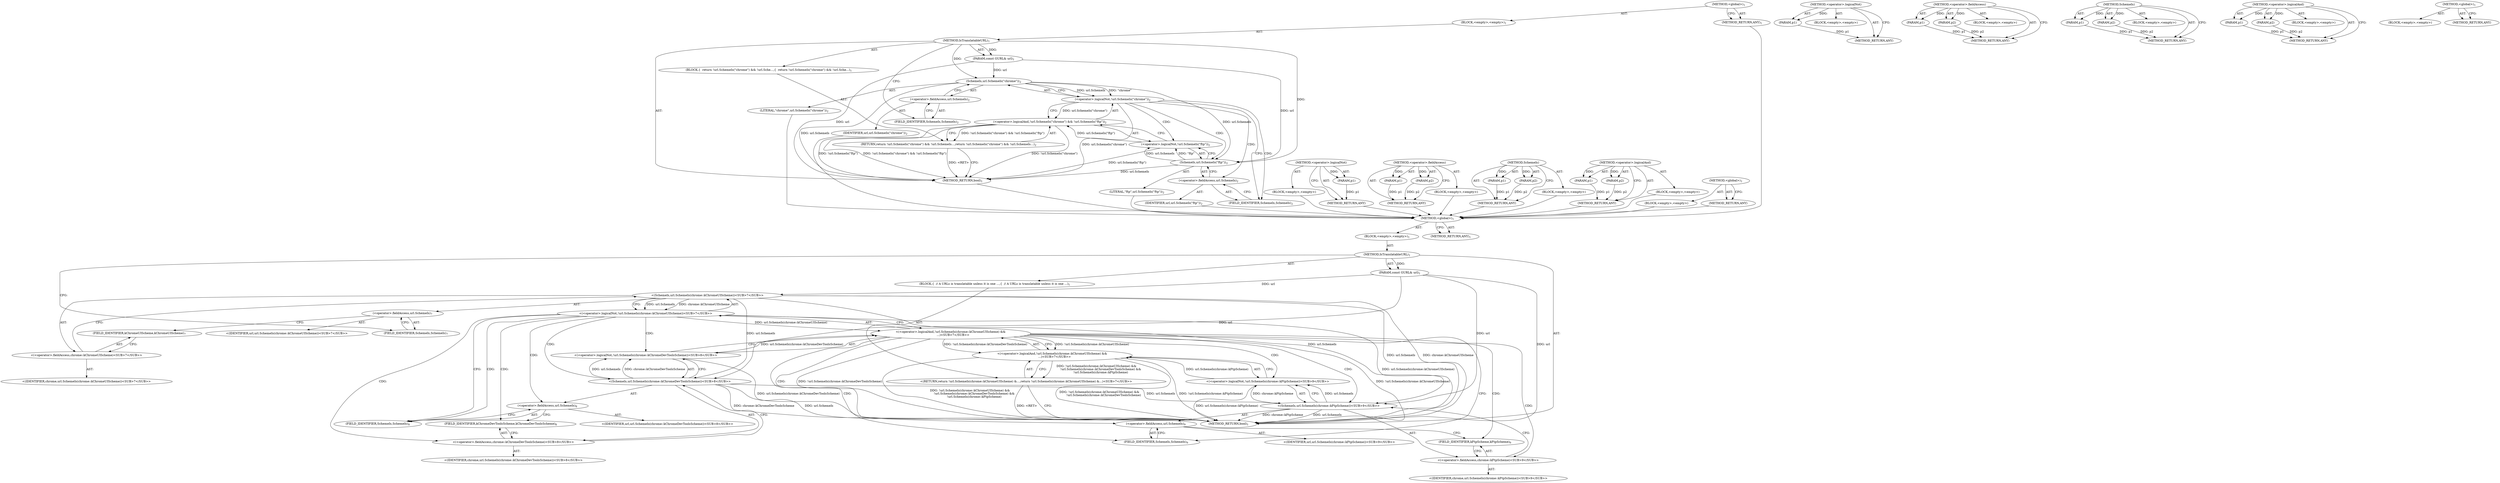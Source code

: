 digraph "&lt;global&gt;" {
vulnerable_6 [label=<(METHOD,&lt;global&gt;)<SUB>1</SUB>>];
vulnerable_7 [label=<(BLOCK,&lt;empty&gt;,&lt;empty&gt;)<SUB>1</SUB>>];
vulnerable_8 [label=<(METHOD,IsTranslatableURL)<SUB>1</SUB>>];
vulnerable_9 [label=<(PARAM,const GURL&amp; url)<SUB>1</SUB>>];
vulnerable_10 [label=<(BLOCK,{
  return !url.SchemeIs(&quot;chrome&quot;) &amp;&amp; !url.Sche...,{
  return !url.SchemeIs(&quot;chrome&quot;) &amp;&amp; !url.Sche...)<SUB>1</SUB>>];
vulnerable_11 [label=<(RETURN,return !url.SchemeIs(&quot;chrome&quot;) &amp;&amp; !url.SchemeIs...,return !url.SchemeIs(&quot;chrome&quot;) &amp;&amp; !url.SchemeIs...)<SUB>2</SUB>>];
vulnerable_12 [label=<(&lt;operator&gt;.logicalAnd,!url.SchemeIs(&quot;chrome&quot;) &amp;&amp; !url.SchemeIs(&quot;ftp&quot;))<SUB>2</SUB>>];
vulnerable_13 [label=<(&lt;operator&gt;.logicalNot,!url.SchemeIs(&quot;chrome&quot;))<SUB>2</SUB>>];
vulnerable_14 [label=<(SchemeIs,url.SchemeIs(&quot;chrome&quot;))<SUB>2</SUB>>];
vulnerable_15 [label=<(&lt;operator&gt;.fieldAccess,url.SchemeIs)<SUB>2</SUB>>];
vulnerable_16 [label=<(IDENTIFIER,url,url.SchemeIs(&quot;chrome&quot;))<SUB>2</SUB>>];
vulnerable_17 [label=<(FIELD_IDENTIFIER,SchemeIs,SchemeIs)<SUB>2</SUB>>];
vulnerable_18 [label=<(LITERAL,&quot;chrome&quot;,url.SchemeIs(&quot;chrome&quot;))<SUB>2</SUB>>];
vulnerable_19 [label=<(&lt;operator&gt;.logicalNot,!url.SchemeIs(&quot;ftp&quot;))<SUB>2</SUB>>];
vulnerable_20 [label=<(SchemeIs,url.SchemeIs(&quot;ftp&quot;))<SUB>2</SUB>>];
vulnerable_21 [label=<(&lt;operator&gt;.fieldAccess,url.SchemeIs)<SUB>2</SUB>>];
vulnerable_22 [label=<(IDENTIFIER,url,url.SchemeIs(&quot;ftp&quot;))<SUB>2</SUB>>];
vulnerable_23 [label=<(FIELD_IDENTIFIER,SchemeIs,SchemeIs)<SUB>2</SUB>>];
vulnerable_24 [label=<(LITERAL,&quot;ftp&quot;,url.SchemeIs(&quot;ftp&quot;))<SUB>2</SUB>>];
vulnerable_25 [label=<(METHOD_RETURN,bool)<SUB>1</SUB>>];
vulnerable_27 [label=<(METHOD_RETURN,ANY)<SUB>1</SUB>>];
vulnerable_53 [label=<(METHOD,&lt;operator&gt;.logicalNot)>];
vulnerable_54 [label=<(PARAM,p1)>];
vulnerable_55 [label=<(BLOCK,&lt;empty&gt;,&lt;empty&gt;)>];
vulnerable_56 [label=<(METHOD_RETURN,ANY)>];
vulnerable_62 [label=<(METHOD,&lt;operator&gt;.fieldAccess)>];
vulnerable_63 [label=<(PARAM,p1)>];
vulnerable_64 [label=<(PARAM,p2)>];
vulnerable_65 [label=<(BLOCK,&lt;empty&gt;,&lt;empty&gt;)>];
vulnerable_66 [label=<(METHOD_RETURN,ANY)>];
vulnerable_57 [label=<(METHOD,SchemeIs)>];
vulnerable_58 [label=<(PARAM,p1)>];
vulnerable_59 [label=<(PARAM,p2)>];
vulnerable_60 [label=<(BLOCK,&lt;empty&gt;,&lt;empty&gt;)>];
vulnerable_61 [label=<(METHOD_RETURN,ANY)>];
vulnerable_48 [label=<(METHOD,&lt;operator&gt;.logicalAnd)>];
vulnerable_49 [label=<(PARAM,p1)>];
vulnerable_50 [label=<(PARAM,p2)>];
vulnerable_51 [label=<(BLOCK,&lt;empty&gt;,&lt;empty&gt;)>];
vulnerable_52 [label=<(METHOD_RETURN,ANY)>];
vulnerable_42 [label=<(METHOD,&lt;global&gt;)<SUB>1</SUB>>];
vulnerable_43 [label=<(BLOCK,&lt;empty&gt;,&lt;empty&gt;)>];
vulnerable_44 [label=<(METHOD_RETURN,ANY)>];
fixed_6 [label=<(METHOD,&lt;global&gt;)<SUB>1</SUB>>];
fixed_7 [label=<(BLOCK,&lt;empty&gt;,&lt;empty&gt;)<SUB>1</SUB>>];
fixed_8 [label=<(METHOD,IsTranslatableURL)<SUB>1</SUB>>];
fixed_9 [label=<(PARAM,const GURL&amp; url)<SUB>1</SUB>>];
fixed_10 [label=<(BLOCK,{
  // A URLs is translatable unless it is one ...,{
  // A URLs is translatable unless it is one ...)<SUB>1</SUB>>];
fixed_11 [label="<(RETURN,return !url.SchemeIs(chrome::kChromeUIScheme) &amp;...,return !url.SchemeIs(chrome::kChromeUIScheme) &amp;...)<SUB>7</SUB>>"];
fixed_12 [label="<(&lt;operator&gt;.logicalAnd,!url.SchemeIs(chrome::kChromeUIScheme) &amp;&amp;
     ...)<SUB>7</SUB>>"];
fixed_13 [label="<(&lt;operator&gt;.logicalAnd,!url.SchemeIs(chrome::kChromeUIScheme) &amp;&amp;
     ...)<SUB>7</SUB>>"];
fixed_14 [label="<(&lt;operator&gt;.logicalNot,!url.SchemeIs(chrome::kChromeUIScheme))<SUB>7</SUB>>"];
fixed_15 [label="<(SchemeIs,url.SchemeIs(chrome::kChromeUIScheme))<SUB>7</SUB>>"];
fixed_16 [label=<(&lt;operator&gt;.fieldAccess,url.SchemeIs)<SUB>7</SUB>>];
fixed_17 [label="<(IDENTIFIER,url,url.SchemeIs(chrome::kChromeUIScheme))<SUB>7</SUB>>"];
fixed_18 [label=<(FIELD_IDENTIFIER,SchemeIs,SchemeIs)<SUB>7</SUB>>];
fixed_19 [label="<(&lt;operator&gt;.fieldAccess,chrome::kChromeUIScheme)<SUB>7</SUB>>"];
fixed_20 [label="<(IDENTIFIER,chrome,url.SchemeIs(chrome::kChromeUIScheme))<SUB>7</SUB>>"];
fixed_21 [label=<(FIELD_IDENTIFIER,kChromeUIScheme,kChromeUIScheme)<SUB>7</SUB>>];
fixed_22 [label="<(&lt;operator&gt;.logicalNot,!url.SchemeIs(chrome::kChromeDevToolsScheme))<SUB>8</SUB>>"];
fixed_23 [label="<(SchemeIs,url.SchemeIs(chrome::kChromeDevToolsScheme))<SUB>8</SUB>>"];
fixed_24 [label=<(&lt;operator&gt;.fieldAccess,url.SchemeIs)<SUB>8</SUB>>];
fixed_25 [label="<(IDENTIFIER,url,url.SchemeIs(chrome::kChromeDevToolsScheme))<SUB>8</SUB>>"];
fixed_26 [label=<(FIELD_IDENTIFIER,SchemeIs,SchemeIs)<SUB>8</SUB>>];
fixed_27 [label="<(&lt;operator&gt;.fieldAccess,chrome::kChromeDevToolsScheme)<SUB>8</SUB>>"];
fixed_28 [label="<(IDENTIFIER,chrome,url.SchemeIs(chrome::kChromeDevToolsScheme))<SUB>8</SUB>>"];
fixed_29 [label=<(FIELD_IDENTIFIER,kChromeDevToolsScheme,kChromeDevToolsScheme)<SUB>8</SUB>>];
fixed_30 [label="<(&lt;operator&gt;.logicalNot,!url.SchemeIs(chrome::kFtpScheme))<SUB>9</SUB>>"];
fixed_31 [label="<(SchemeIs,url.SchemeIs(chrome::kFtpScheme))<SUB>9</SUB>>"];
fixed_32 [label=<(&lt;operator&gt;.fieldAccess,url.SchemeIs)<SUB>9</SUB>>];
fixed_33 [label="<(IDENTIFIER,url,url.SchemeIs(chrome::kFtpScheme))<SUB>9</SUB>>"];
fixed_34 [label=<(FIELD_IDENTIFIER,SchemeIs,SchemeIs)<SUB>9</SUB>>];
fixed_35 [label="<(&lt;operator&gt;.fieldAccess,chrome::kFtpScheme)<SUB>9</SUB>>"];
fixed_36 [label="<(IDENTIFIER,chrome,url.SchemeIs(chrome::kFtpScheme))<SUB>9</SUB>>"];
fixed_37 [label=<(FIELD_IDENTIFIER,kFtpScheme,kFtpScheme)<SUB>9</SUB>>];
fixed_38 [label=<(METHOD_RETURN,bool)<SUB>1</SUB>>];
fixed_40 [label=<(METHOD_RETURN,ANY)<SUB>1</SUB>>];
fixed_62 [label=<(METHOD,&lt;operator&gt;.logicalNot)>];
fixed_63 [label=<(PARAM,p1)>];
fixed_64 [label=<(BLOCK,&lt;empty&gt;,&lt;empty&gt;)>];
fixed_65 [label=<(METHOD_RETURN,ANY)>];
fixed_71 [label=<(METHOD,&lt;operator&gt;.fieldAccess)>];
fixed_72 [label=<(PARAM,p1)>];
fixed_73 [label=<(PARAM,p2)>];
fixed_74 [label=<(BLOCK,&lt;empty&gt;,&lt;empty&gt;)>];
fixed_75 [label=<(METHOD_RETURN,ANY)>];
fixed_66 [label=<(METHOD,SchemeIs)>];
fixed_67 [label=<(PARAM,p1)>];
fixed_68 [label=<(PARAM,p2)>];
fixed_69 [label=<(BLOCK,&lt;empty&gt;,&lt;empty&gt;)>];
fixed_70 [label=<(METHOD_RETURN,ANY)>];
fixed_57 [label=<(METHOD,&lt;operator&gt;.logicalAnd)>];
fixed_58 [label=<(PARAM,p1)>];
fixed_59 [label=<(PARAM,p2)>];
fixed_60 [label=<(BLOCK,&lt;empty&gt;,&lt;empty&gt;)>];
fixed_61 [label=<(METHOD_RETURN,ANY)>];
fixed_51 [label=<(METHOD,&lt;global&gt;)<SUB>1</SUB>>];
fixed_52 [label=<(BLOCK,&lt;empty&gt;,&lt;empty&gt;)>];
fixed_53 [label=<(METHOD_RETURN,ANY)>];
vulnerable_6 -> vulnerable_7  [key=0, label="AST: "];
vulnerable_6 -> vulnerable_27  [key=0, label="AST: "];
vulnerable_6 -> vulnerable_27  [key=1, label="CFG: "];
vulnerable_7 -> vulnerable_8  [key=0, label="AST: "];
vulnerable_8 -> vulnerable_9  [key=0, label="AST: "];
vulnerable_8 -> vulnerable_9  [key=1, label="DDG: "];
vulnerable_8 -> vulnerable_10  [key=0, label="AST: "];
vulnerable_8 -> vulnerable_25  [key=0, label="AST: "];
vulnerable_8 -> vulnerable_17  [key=0, label="CFG: "];
vulnerable_8 -> vulnerable_14  [key=0, label="DDG: "];
vulnerable_8 -> vulnerable_20  [key=0, label="DDG: "];
vulnerable_9 -> vulnerable_25  [key=0, label="DDG: url"];
vulnerable_9 -> vulnerable_14  [key=0, label="DDG: url"];
vulnerable_9 -> vulnerable_20  [key=0, label="DDG: url"];
vulnerable_10 -> vulnerable_11  [key=0, label="AST: "];
vulnerable_11 -> vulnerable_12  [key=0, label="AST: "];
vulnerable_11 -> vulnerable_25  [key=0, label="CFG: "];
vulnerable_11 -> vulnerable_25  [key=1, label="DDG: &lt;RET&gt;"];
vulnerable_12 -> vulnerable_13  [key=0, label="AST: "];
vulnerable_12 -> vulnerable_19  [key=0, label="AST: "];
vulnerable_12 -> vulnerable_11  [key=0, label="CFG: "];
vulnerable_12 -> vulnerable_11  [key=1, label="DDG: !url.SchemeIs(&quot;chrome&quot;) &amp;&amp; !url.SchemeIs(&quot;ftp&quot;)"];
vulnerable_12 -> vulnerable_25  [key=0, label="DDG: !url.SchemeIs(&quot;chrome&quot;)"];
vulnerable_12 -> vulnerable_25  [key=1, label="DDG: !url.SchemeIs(&quot;ftp&quot;)"];
vulnerable_12 -> vulnerable_25  [key=2, label="DDG: !url.SchemeIs(&quot;chrome&quot;) &amp;&amp; !url.SchemeIs(&quot;ftp&quot;)"];
vulnerable_13 -> vulnerable_14  [key=0, label="AST: "];
vulnerable_13 -> vulnerable_12  [key=0, label="CFG: "];
vulnerable_13 -> vulnerable_12  [key=1, label="DDG: url.SchemeIs(&quot;chrome&quot;)"];
vulnerable_13 -> vulnerable_23  [key=0, label="CFG: "];
vulnerable_13 -> vulnerable_23  [key=1, label="CDG: "];
vulnerable_13 -> vulnerable_25  [key=0, label="DDG: url.SchemeIs(&quot;chrome&quot;)"];
vulnerable_13 -> vulnerable_20  [key=0, label="CDG: "];
vulnerable_13 -> vulnerable_21  [key=0, label="CDG: "];
vulnerable_13 -> vulnerable_19  [key=0, label="CDG: "];
vulnerable_14 -> vulnerable_15  [key=0, label="AST: "];
vulnerable_14 -> vulnerable_18  [key=0, label="AST: "];
vulnerable_14 -> vulnerable_13  [key=0, label="CFG: "];
vulnerable_14 -> vulnerable_13  [key=1, label="DDG: url.SchemeIs"];
vulnerable_14 -> vulnerable_13  [key=2, label="DDG: &quot;chrome&quot;"];
vulnerable_14 -> vulnerable_25  [key=0, label="DDG: url.SchemeIs"];
vulnerable_14 -> vulnerable_20  [key=0, label="DDG: url.SchemeIs"];
vulnerable_15 -> vulnerable_16  [key=0, label="AST: "];
vulnerable_15 -> vulnerable_17  [key=0, label="AST: "];
vulnerable_15 -> vulnerable_14  [key=0, label="CFG: "];
vulnerable_16 -> fixed_6  [key=0];
vulnerable_17 -> vulnerable_15  [key=0, label="CFG: "];
vulnerable_18 -> fixed_6  [key=0];
vulnerable_19 -> vulnerable_20  [key=0, label="AST: "];
vulnerable_19 -> vulnerable_12  [key=0, label="CFG: "];
vulnerable_19 -> vulnerable_12  [key=1, label="DDG: url.SchemeIs(&quot;ftp&quot;)"];
vulnerable_19 -> vulnerable_25  [key=0, label="DDG: url.SchemeIs(&quot;ftp&quot;)"];
vulnerable_20 -> vulnerable_21  [key=0, label="AST: "];
vulnerable_20 -> vulnerable_24  [key=0, label="AST: "];
vulnerable_20 -> vulnerable_19  [key=0, label="CFG: "];
vulnerable_20 -> vulnerable_19  [key=1, label="DDG: url.SchemeIs"];
vulnerable_20 -> vulnerable_19  [key=2, label="DDG: &quot;ftp&quot;"];
vulnerable_20 -> vulnerable_25  [key=0, label="DDG: url.SchemeIs"];
vulnerable_21 -> vulnerable_22  [key=0, label="AST: "];
vulnerable_21 -> vulnerable_23  [key=0, label="AST: "];
vulnerable_21 -> vulnerable_20  [key=0, label="CFG: "];
vulnerable_22 -> fixed_6  [key=0];
vulnerable_23 -> vulnerable_21  [key=0, label="CFG: "];
vulnerable_24 -> fixed_6  [key=0];
vulnerable_25 -> fixed_6  [key=0];
vulnerable_27 -> fixed_6  [key=0];
vulnerable_53 -> vulnerable_54  [key=0, label="AST: "];
vulnerable_53 -> vulnerable_54  [key=1, label="DDG: "];
vulnerable_53 -> vulnerable_55  [key=0, label="AST: "];
vulnerable_53 -> vulnerable_56  [key=0, label="AST: "];
vulnerable_53 -> vulnerable_56  [key=1, label="CFG: "];
vulnerable_54 -> vulnerable_56  [key=0, label="DDG: p1"];
vulnerable_55 -> fixed_6  [key=0];
vulnerable_56 -> fixed_6  [key=0];
vulnerable_62 -> vulnerable_63  [key=0, label="AST: "];
vulnerable_62 -> vulnerable_63  [key=1, label="DDG: "];
vulnerable_62 -> vulnerable_65  [key=0, label="AST: "];
vulnerable_62 -> vulnerable_64  [key=0, label="AST: "];
vulnerable_62 -> vulnerable_64  [key=1, label="DDG: "];
vulnerable_62 -> vulnerable_66  [key=0, label="AST: "];
vulnerable_62 -> vulnerable_66  [key=1, label="CFG: "];
vulnerable_63 -> vulnerable_66  [key=0, label="DDG: p1"];
vulnerable_64 -> vulnerable_66  [key=0, label="DDG: p2"];
vulnerable_65 -> fixed_6  [key=0];
vulnerable_66 -> fixed_6  [key=0];
vulnerable_57 -> vulnerable_58  [key=0, label="AST: "];
vulnerable_57 -> vulnerable_58  [key=1, label="DDG: "];
vulnerable_57 -> vulnerable_60  [key=0, label="AST: "];
vulnerable_57 -> vulnerable_59  [key=0, label="AST: "];
vulnerable_57 -> vulnerable_59  [key=1, label="DDG: "];
vulnerable_57 -> vulnerable_61  [key=0, label="AST: "];
vulnerable_57 -> vulnerable_61  [key=1, label="CFG: "];
vulnerable_58 -> vulnerable_61  [key=0, label="DDG: p1"];
vulnerable_59 -> vulnerable_61  [key=0, label="DDG: p2"];
vulnerable_60 -> fixed_6  [key=0];
vulnerable_61 -> fixed_6  [key=0];
vulnerable_48 -> vulnerable_49  [key=0, label="AST: "];
vulnerable_48 -> vulnerable_49  [key=1, label="DDG: "];
vulnerable_48 -> vulnerable_51  [key=0, label="AST: "];
vulnerable_48 -> vulnerable_50  [key=0, label="AST: "];
vulnerable_48 -> vulnerable_50  [key=1, label="DDG: "];
vulnerable_48 -> vulnerable_52  [key=0, label="AST: "];
vulnerable_48 -> vulnerable_52  [key=1, label="CFG: "];
vulnerable_49 -> vulnerable_52  [key=0, label="DDG: p1"];
vulnerable_50 -> vulnerable_52  [key=0, label="DDG: p2"];
vulnerable_51 -> fixed_6  [key=0];
vulnerable_52 -> fixed_6  [key=0];
vulnerable_42 -> vulnerable_43  [key=0, label="AST: "];
vulnerable_42 -> vulnerable_44  [key=0, label="AST: "];
vulnerable_42 -> vulnerable_44  [key=1, label="CFG: "];
vulnerable_43 -> fixed_6  [key=0];
vulnerable_44 -> fixed_6  [key=0];
fixed_6 -> fixed_7  [key=0, label="AST: "];
fixed_6 -> fixed_40  [key=0, label="AST: "];
fixed_6 -> fixed_40  [key=1, label="CFG: "];
fixed_7 -> fixed_8  [key=0, label="AST: "];
fixed_8 -> fixed_9  [key=0, label="AST: "];
fixed_8 -> fixed_9  [key=1, label="DDG: "];
fixed_8 -> fixed_10  [key=0, label="AST: "];
fixed_8 -> fixed_38  [key=0, label="AST: "];
fixed_8 -> fixed_18  [key=0, label="CFG: "];
fixed_9 -> fixed_38  [key=0, label="DDG: url"];
fixed_9 -> fixed_31  [key=0, label="DDG: url"];
fixed_9 -> fixed_15  [key=0, label="DDG: url"];
fixed_9 -> fixed_23  [key=0, label="DDG: url"];
fixed_10 -> fixed_11  [key=0, label="AST: "];
fixed_11 -> fixed_12  [key=0, label="AST: "];
fixed_11 -> fixed_38  [key=0, label="CFG: "];
fixed_11 -> fixed_38  [key=1, label="DDG: &lt;RET&gt;"];
fixed_12 -> fixed_13  [key=0, label="AST: "];
fixed_12 -> fixed_30  [key=0, label="AST: "];
fixed_12 -> fixed_11  [key=0, label="CFG: "];
fixed_12 -> fixed_11  [key=1, label="DDG: !url.SchemeIs(chrome::kChromeUIScheme) &amp;&amp;
         !url.SchemeIs(chrome::kChromeDevToolsScheme) &amp;&amp;
         !url.SchemeIs(chrome::kFtpScheme)"];
fixed_12 -> fixed_38  [key=0, label="DDG: !url.SchemeIs(chrome::kChromeUIScheme) &amp;&amp;
         !url.SchemeIs(chrome::kChromeDevToolsScheme)"];
fixed_12 -> fixed_38  [key=1, label="DDG: !url.SchemeIs(chrome::kFtpScheme)"];
fixed_12 -> fixed_38  [key=2, label="DDG: !url.SchemeIs(chrome::kChromeUIScheme) &amp;&amp;
         !url.SchemeIs(chrome::kChromeDevToolsScheme) &amp;&amp;
         !url.SchemeIs(chrome::kFtpScheme)"];
fixed_13 -> fixed_14  [key=0, label="AST: "];
fixed_13 -> fixed_22  [key=0, label="AST: "];
fixed_13 -> fixed_12  [key=0, label="CFG: "];
fixed_13 -> fixed_12  [key=1, label="DDG: !url.SchemeIs(chrome::kChromeUIScheme)"];
fixed_13 -> fixed_12  [key=2, label="DDG: !url.SchemeIs(chrome::kChromeDevToolsScheme)"];
fixed_13 -> fixed_34  [key=0, label="CFG: "];
fixed_13 -> fixed_34  [key=1, label="CDG: "];
fixed_13 -> fixed_38  [key=0, label="DDG: !url.SchemeIs(chrome::kChromeUIScheme)"];
fixed_13 -> fixed_38  [key=1, label="DDG: !url.SchemeIs(chrome::kChromeDevToolsScheme)"];
fixed_13 -> fixed_30  [key=0, label="CDG: "];
fixed_13 -> fixed_32  [key=0, label="CDG: "];
fixed_13 -> fixed_35  [key=0, label="CDG: "];
fixed_13 -> fixed_37  [key=0, label="CDG: "];
fixed_13 -> fixed_31  [key=0, label="CDG: "];
fixed_14 -> fixed_15  [key=0, label="AST: "];
fixed_14 -> fixed_13  [key=0, label="CFG: "];
fixed_14 -> fixed_13  [key=1, label="DDG: url.SchemeIs(chrome::kChromeUIScheme)"];
fixed_14 -> fixed_26  [key=0, label="CFG: "];
fixed_14 -> fixed_26  [key=1, label="CDG: "];
fixed_14 -> fixed_38  [key=0, label="DDG: url.SchemeIs(chrome::kChromeUIScheme)"];
fixed_14 -> fixed_24  [key=0, label="CDG: "];
fixed_14 -> fixed_29  [key=0, label="CDG: "];
fixed_14 -> fixed_23  [key=0, label="CDG: "];
fixed_14 -> fixed_22  [key=0, label="CDG: "];
fixed_14 -> fixed_27  [key=0, label="CDG: "];
fixed_15 -> fixed_16  [key=0, label="AST: "];
fixed_15 -> fixed_19  [key=0, label="AST: "];
fixed_15 -> fixed_14  [key=0, label="CFG: "];
fixed_15 -> fixed_14  [key=1, label="DDG: url.SchemeIs"];
fixed_15 -> fixed_14  [key=2, label="DDG: chrome::kChromeUIScheme"];
fixed_15 -> fixed_38  [key=0, label="DDG: url.SchemeIs"];
fixed_15 -> fixed_38  [key=1, label="DDG: chrome::kChromeUIScheme"];
fixed_15 -> fixed_31  [key=0, label="DDG: url.SchemeIs"];
fixed_15 -> fixed_23  [key=0, label="DDG: url.SchemeIs"];
fixed_16 -> fixed_17  [key=0, label="AST: "];
fixed_16 -> fixed_18  [key=0, label="AST: "];
fixed_16 -> fixed_21  [key=0, label="CFG: "];
fixed_18 -> fixed_16  [key=0, label="CFG: "];
fixed_19 -> fixed_20  [key=0, label="AST: "];
fixed_19 -> fixed_21  [key=0, label="AST: "];
fixed_19 -> fixed_15  [key=0, label="CFG: "];
fixed_21 -> fixed_19  [key=0, label="CFG: "];
fixed_22 -> fixed_23  [key=0, label="AST: "];
fixed_22 -> fixed_13  [key=0, label="CFG: "];
fixed_22 -> fixed_13  [key=1, label="DDG: url.SchemeIs(chrome::kChromeDevToolsScheme)"];
fixed_22 -> fixed_38  [key=0, label="DDG: url.SchemeIs(chrome::kChromeDevToolsScheme)"];
fixed_23 -> fixed_24  [key=0, label="AST: "];
fixed_23 -> fixed_27  [key=0, label="AST: "];
fixed_23 -> fixed_22  [key=0, label="CFG: "];
fixed_23 -> fixed_22  [key=1, label="DDG: url.SchemeIs"];
fixed_23 -> fixed_22  [key=2, label="DDG: chrome::kChromeDevToolsScheme"];
fixed_23 -> fixed_38  [key=0, label="DDG: url.SchemeIs"];
fixed_23 -> fixed_38  [key=1, label="DDG: chrome::kChromeDevToolsScheme"];
fixed_23 -> fixed_31  [key=0, label="DDG: url.SchemeIs"];
fixed_24 -> fixed_25  [key=0, label="AST: "];
fixed_24 -> fixed_26  [key=0, label="AST: "];
fixed_24 -> fixed_29  [key=0, label="CFG: "];
fixed_26 -> fixed_24  [key=0, label="CFG: "];
fixed_27 -> fixed_28  [key=0, label="AST: "];
fixed_27 -> fixed_29  [key=0, label="AST: "];
fixed_27 -> fixed_23  [key=0, label="CFG: "];
fixed_29 -> fixed_27  [key=0, label="CFG: "];
fixed_30 -> fixed_31  [key=0, label="AST: "];
fixed_30 -> fixed_12  [key=0, label="CFG: "];
fixed_30 -> fixed_12  [key=1, label="DDG: url.SchemeIs(chrome::kFtpScheme)"];
fixed_30 -> fixed_38  [key=0, label="DDG: url.SchemeIs(chrome::kFtpScheme)"];
fixed_31 -> fixed_32  [key=0, label="AST: "];
fixed_31 -> fixed_35  [key=0, label="AST: "];
fixed_31 -> fixed_30  [key=0, label="CFG: "];
fixed_31 -> fixed_30  [key=1, label="DDG: url.SchemeIs"];
fixed_31 -> fixed_30  [key=2, label="DDG: chrome::kFtpScheme"];
fixed_31 -> fixed_38  [key=0, label="DDG: url.SchemeIs"];
fixed_31 -> fixed_38  [key=1, label="DDG: chrome::kFtpScheme"];
fixed_32 -> fixed_33  [key=0, label="AST: "];
fixed_32 -> fixed_34  [key=0, label="AST: "];
fixed_32 -> fixed_37  [key=0, label="CFG: "];
fixed_34 -> fixed_32  [key=0, label="CFG: "];
fixed_35 -> fixed_36  [key=0, label="AST: "];
fixed_35 -> fixed_37  [key=0, label="AST: "];
fixed_35 -> fixed_31  [key=0, label="CFG: "];
fixed_37 -> fixed_35  [key=0, label="CFG: "];
fixed_62 -> fixed_63  [key=0, label="AST: "];
fixed_62 -> fixed_63  [key=1, label="DDG: "];
fixed_62 -> fixed_64  [key=0, label="AST: "];
fixed_62 -> fixed_65  [key=0, label="AST: "];
fixed_62 -> fixed_65  [key=1, label="CFG: "];
fixed_63 -> fixed_65  [key=0, label="DDG: p1"];
fixed_71 -> fixed_72  [key=0, label="AST: "];
fixed_71 -> fixed_72  [key=1, label="DDG: "];
fixed_71 -> fixed_74  [key=0, label="AST: "];
fixed_71 -> fixed_73  [key=0, label="AST: "];
fixed_71 -> fixed_73  [key=1, label="DDG: "];
fixed_71 -> fixed_75  [key=0, label="AST: "];
fixed_71 -> fixed_75  [key=1, label="CFG: "];
fixed_72 -> fixed_75  [key=0, label="DDG: p1"];
fixed_73 -> fixed_75  [key=0, label="DDG: p2"];
fixed_66 -> fixed_67  [key=0, label="AST: "];
fixed_66 -> fixed_67  [key=1, label="DDG: "];
fixed_66 -> fixed_69  [key=0, label="AST: "];
fixed_66 -> fixed_68  [key=0, label="AST: "];
fixed_66 -> fixed_68  [key=1, label="DDG: "];
fixed_66 -> fixed_70  [key=0, label="AST: "];
fixed_66 -> fixed_70  [key=1, label="CFG: "];
fixed_67 -> fixed_70  [key=0, label="DDG: p1"];
fixed_68 -> fixed_70  [key=0, label="DDG: p2"];
fixed_57 -> fixed_58  [key=0, label="AST: "];
fixed_57 -> fixed_58  [key=1, label="DDG: "];
fixed_57 -> fixed_60  [key=0, label="AST: "];
fixed_57 -> fixed_59  [key=0, label="AST: "];
fixed_57 -> fixed_59  [key=1, label="DDG: "];
fixed_57 -> fixed_61  [key=0, label="AST: "];
fixed_57 -> fixed_61  [key=1, label="CFG: "];
fixed_58 -> fixed_61  [key=0, label="DDG: p1"];
fixed_59 -> fixed_61  [key=0, label="DDG: p2"];
fixed_51 -> fixed_52  [key=0, label="AST: "];
fixed_51 -> fixed_53  [key=0, label="AST: "];
fixed_51 -> fixed_53  [key=1, label="CFG: "];
}
